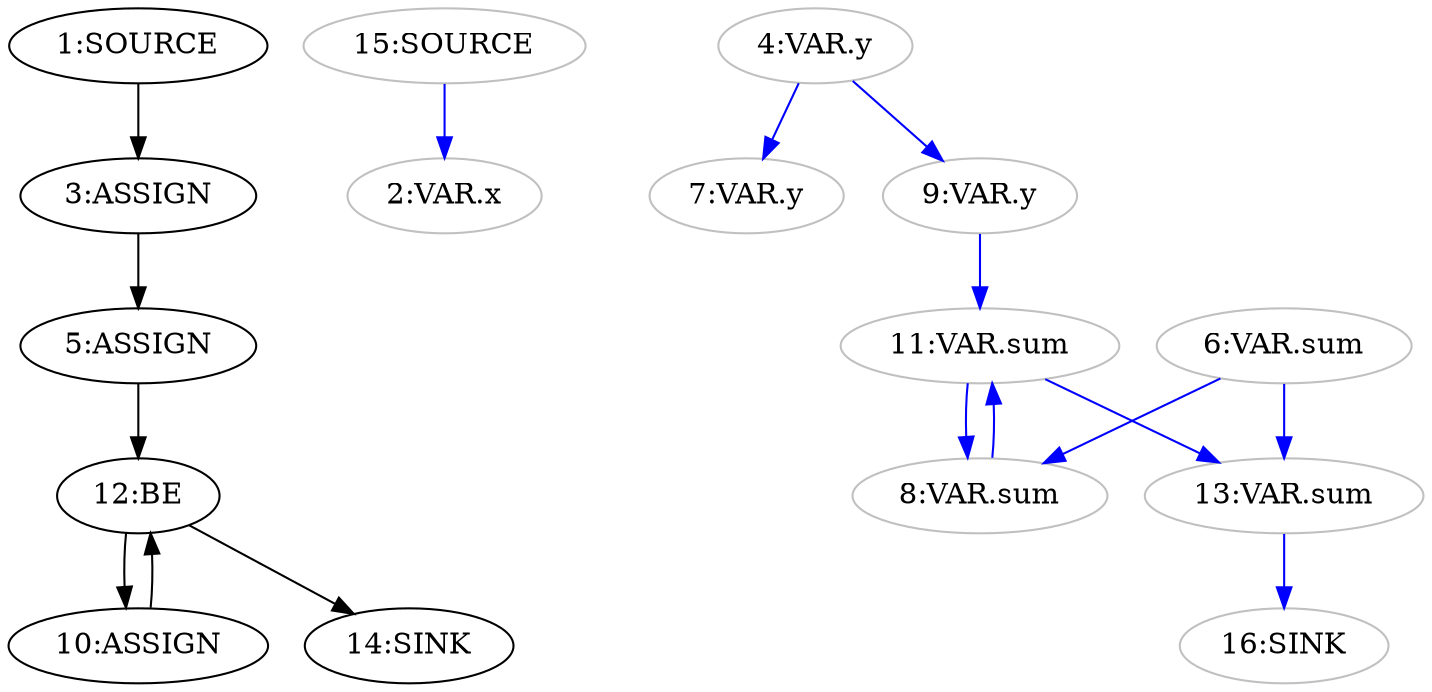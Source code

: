 digraph {
  n5 [label="5:ASSIGN"];
  n10 [label="10:ASSIGN"];
  n3 [label="3:ASSIGN"];
  n12 [label="12:BE"];
  n1 [label="1:SOURCE"];
  n14 [label="14:SINK"];
  n2 [label="2:VAR.x" color="grey"];
  n4 [label="4:VAR.y" color="grey"];
  n6 [label="6:VAR.sum" color="grey"];
  n7 [label="7:VAR.y" color="grey"];
  n8 [label="8:VAR.sum" color="grey"];
  n9 [label="9:VAR.y" color="grey"];
  n11 [label="11:VAR.sum" color="grey"];
  n13 [label="13:VAR.sum" color="grey"];
  n15 [label="15:SOURCE" color="grey"];
  n16 [label="16:SINK" color="grey"];
  n1 -> n3 [color="black"];
  n3 -> n5 [color="black"];
  n5 -> n12 [color="black"];
  n10 -> n12 [color="black"];
  n12 -> n10 [color="black"];
  n12 -> n14 [color="black"];
  n4 -> n7 [color="blue"];
  n4 -> n9 [color="blue"];
  n6 -> n8 [color="blue"];
  n6 -> n13 [color="blue"];
  n8 -> n11 [color="blue"];
  n9 -> n11 [color="blue"];
  n11 -> n8 [color="blue"];
  n11 -> n13 [color="blue"];
  n13 -> n16 [color="blue"];
  n15 -> n2 [color="blue"];
}
